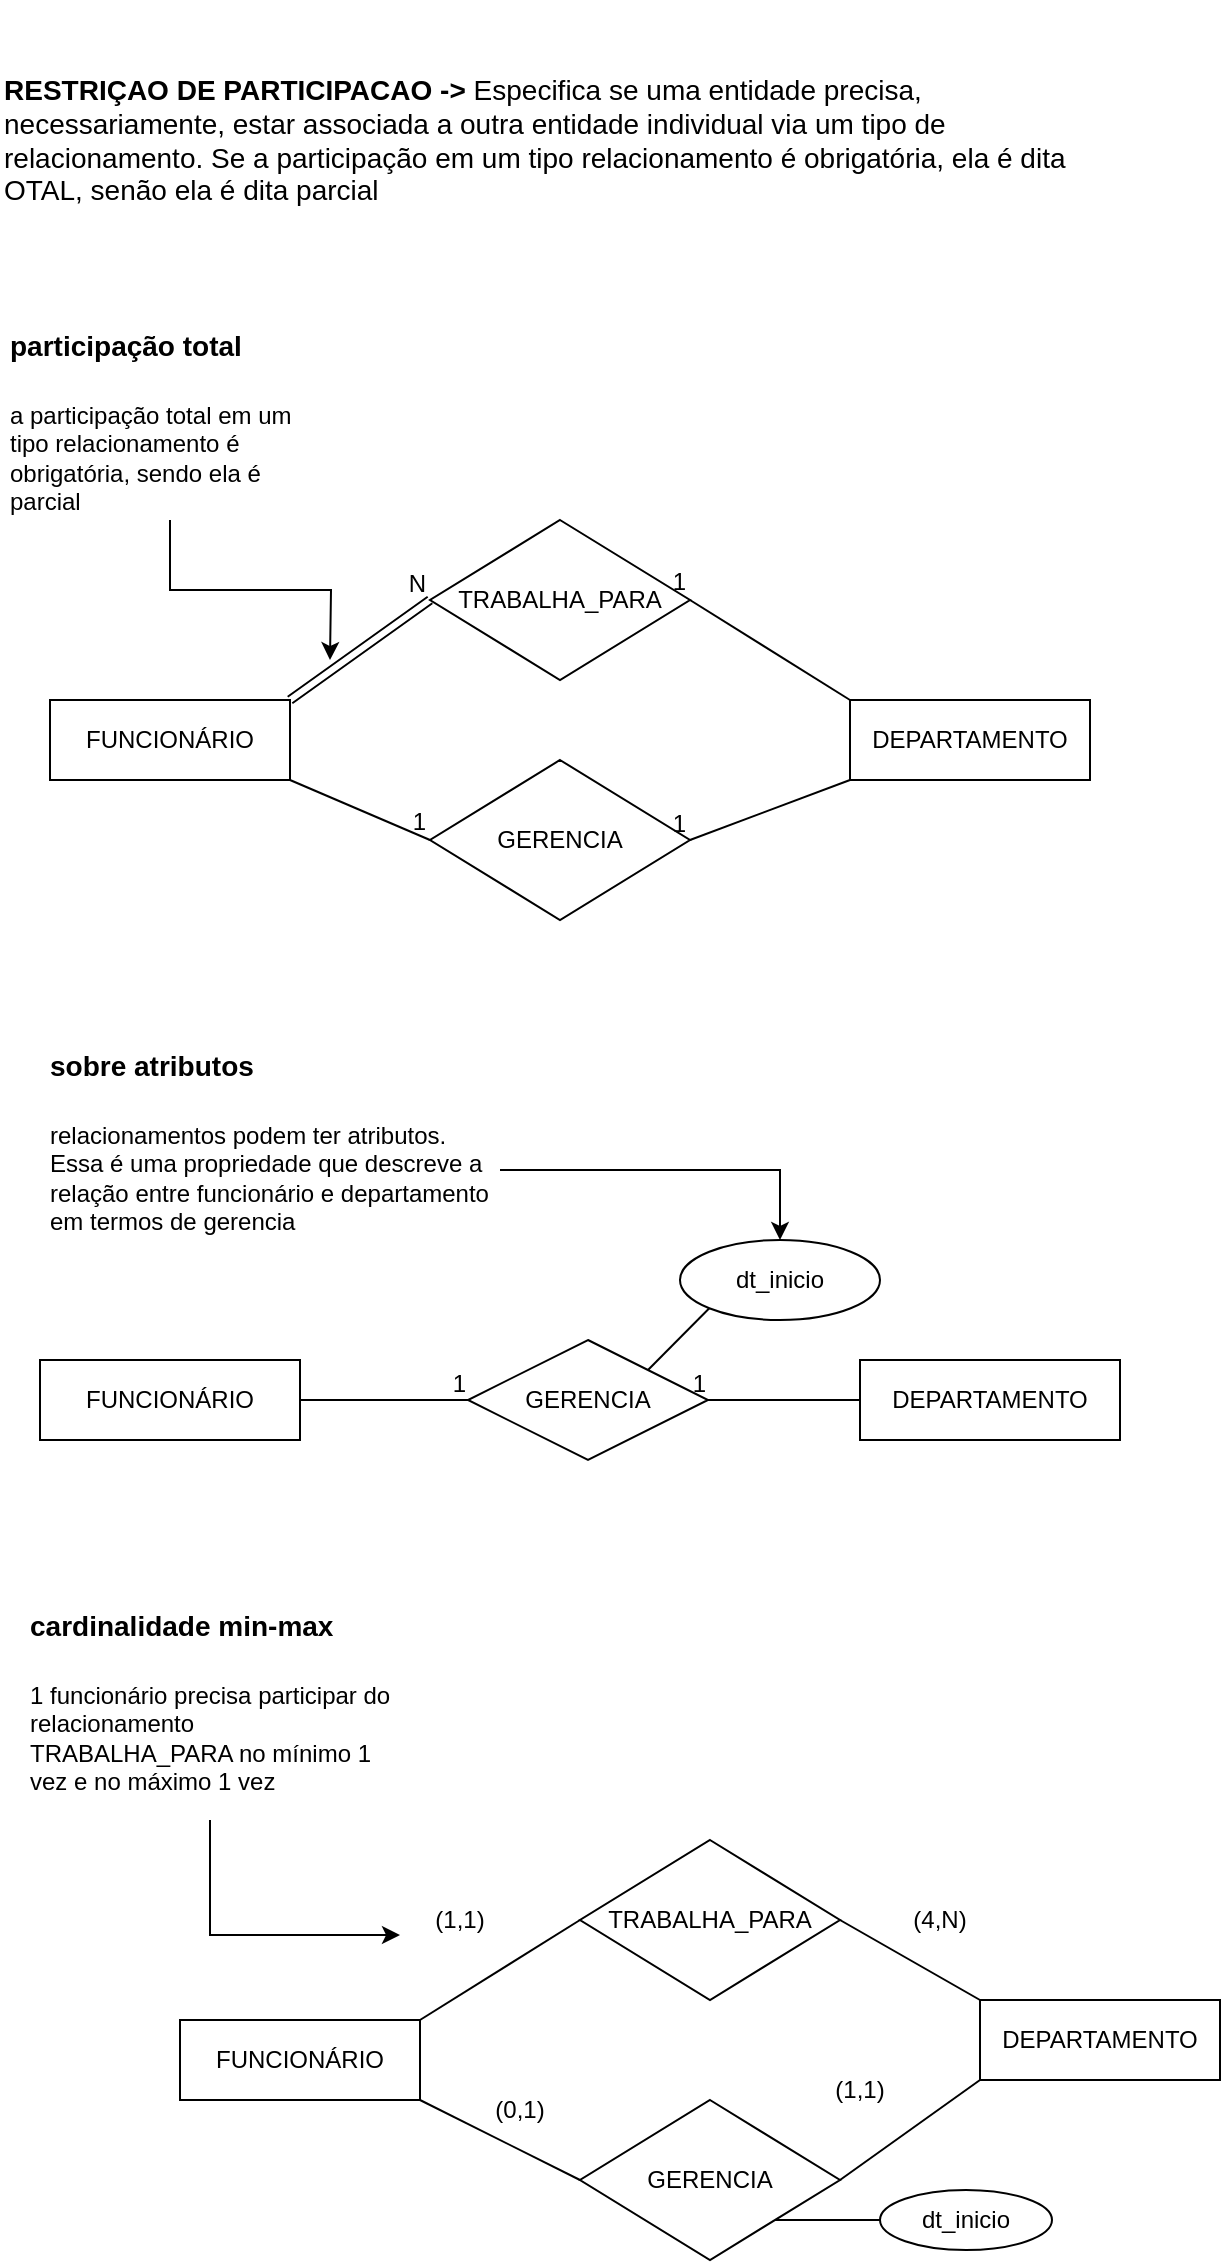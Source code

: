 <mxfile version="22.1.18" type="github">
  <diagram name="Página-1" id="S361ctk1xc5gOGIzKsC4">
    <mxGraphModel dx="652" dy="831" grid="1" gridSize="10" guides="1" tooltips="1" connect="1" arrows="1" fold="1" page="1" pageScale="1" pageWidth="827" pageHeight="1169" math="0" shadow="0">
      <root>
        <mxCell id="0" />
        <mxCell id="1" parent="0" />
        <mxCell id="zXnVgwnqRXo5oRFO_QH_-33" value="" style="group" vertex="1" connectable="0" parent="1">
          <mxGeometry x="120" y="150" width="545" height="310" as="geometry" />
        </mxCell>
        <mxCell id="zXnVgwnqRXo5oRFO_QH_-17" value="FUNCIONÁRIO" style="whiteSpace=wrap;html=1;align=center;" vertex="1" parent="zXnVgwnqRXo5oRFO_QH_-33">
          <mxGeometry x="25" y="200" width="120" height="40" as="geometry" />
        </mxCell>
        <mxCell id="zXnVgwnqRXo5oRFO_QH_-18" value="DEPARTAMENTO" style="whiteSpace=wrap;html=1;align=center;" vertex="1" parent="zXnVgwnqRXo5oRFO_QH_-33">
          <mxGeometry x="425" y="200" width="120" height="40" as="geometry" />
        </mxCell>
        <mxCell id="zXnVgwnqRXo5oRFO_QH_-19" value="TRABALHA_PARA" style="shape=rhombus;perimeter=rhombusPerimeter;whiteSpace=wrap;html=1;align=center;" vertex="1" parent="zXnVgwnqRXo5oRFO_QH_-33">
          <mxGeometry x="215" y="110" width="130" height="80" as="geometry" />
        </mxCell>
        <mxCell id="zXnVgwnqRXo5oRFO_QH_-20" value="GERENCIA" style="shape=rhombus;perimeter=rhombusPerimeter;whiteSpace=wrap;html=1;align=center;" vertex="1" parent="zXnVgwnqRXo5oRFO_QH_-33">
          <mxGeometry x="215" y="230" width="130" height="80" as="geometry" />
        </mxCell>
        <mxCell id="zXnVgwnqRXo5oRFO_QH_-23" value="" style="endArrow=none;html=1;rounded=0;entryX=1;entryY=0.5;entryDx=0;entryDy=0;exitX=0;exitY=0;exitDx=0;exitDy=0;" edge="1" parent="zXnVgwnqRXo5oRFO_QH_-33" source="zXnVgwnqRXo5oRFO_QH_-18" target="zXnVgwnqRXo5oRFO_QH_-19">
          <mxGeometry relative="1" as="geometry">
            <mxPoint x="245" y="170" as="sourcePoint" />
            <mxPoint x="405" y="170" as="targetPoint" />
          </mxGeometry>
        </mxCell>
        <mxCell id="zXnVgwnqRXo5oRFO_QH_-24" value="1" style="resizable=0;html=1;whiteSpace=wrap;align=right;verticalAlign=bottom;" connectable="0" vertex="1" parent="zXnVgwnqRXo5oRFO_QH_-23">
          <mxGeometry x="1" relative="1" as="geometry" />
        </mxCell>
        <mxCell id="zXnVgwnqRXo5oRFO_QH_-25" value="" style="endArrow=none;html=1;rounded=0;entryX=0;entryY=0.5;entryDx=0;entryDy=0;exitX=1;exitY=1;exitDx=0;exitDy=0;" edge="1" parent="zXnVgwnqRXo5oRFO_QH_-33" source="zXnVgwnqRXo5oRFO_QH_-17" target="zXnVgwnqRXo5oRFO_QH_-20">
          <mxGeometry relative="1" as="geometry">
            <mxPoint x="255" y="360" as="sourcePoint" />
            <mxPoint x="415" y="360" as="targetPoint" />
          </mxGeometry>
        </mxCell>
        <mxCell id="zXnVgwnqRXo5oRFO_QH_-26" value="1" style="resizable=0;html=1;whiteSpace=wrap;align=right;verticalAlign=bottom;" connectable="0" vertex="1" parent="zXnVgwnqRXo5oRFO_QH_-25">
          <mxGeometry x="1" relative="1" as="geometry" />
        </mxCell>
        <mxCell id="zXnVgwnqRXo5oRFO_QH_-27" value="" style="endArrow=none;html=1;rounded=0;entryX=1;entryY=0.5;entryDx=0;entryDy=0;exitX=0;exitY=1;exitDx=0;exitDy=0;" edge="1" parent="zXnVgwnqRXo5oRFO_QH_-33" source="zXnVgwnqRXo5oRFO_QH_-18" target="zXnVgwnqRXo5oRFO_QH_-20">
          <mxGeometry relative="1" as="geometry">
            <mxPoint x="255" y="360" as="sourcePoint" />
            <mxPoint x="415" y="360" as="targetPoint" />
          </mxGeometry>
        </mxCell>
        <mxCell id="zXnVgwnqRXo5oRFO_QH_-28" value="1" style="resizable=0;html=1;whiteSpace=wrap;align=right;verticalAlign=bottom;" connectable="0" vertex="1" parent="zXnVgwnqRXo5oRFO_QH_-27">
          <mxGeometry x="1" relative="1" as="geometry" />
        </mxCell>
        <mxCell id="zXnVgwnqRXo5oRFO_QH_-29" value="" style="shape=link;html=1;rounded=0;entryX=0;entryY=0.5;entryDx=0;entryDy=0;exitX=1;exitY=0;exitDx=0;exitDy=0;" edge="1" parent="zXnVgwnqRXo5oRFO_QH_-33" source="zXnVgwnqRXo5oRFO_QH_-17" target="zXnVgwnqRXo5oRFO_QH_-19">
          <mxGeometry relative="1" as="geometry">
            <mxPoint x="205" y="300" as="sourcePoint" />
            <mxPoint x="365" y="300" as="targetPoint" />
          </mxGeometry>
        </mxCell>
        <mxCell id="zXnVgwnqRXo5oRFO_QH_-30" value="N" style="resizable=0;html=1;whiteSpace=wrap;align=right;verticalAlign=bottom;" connectable="0" vertex="1" parent="zXnVgwnqRXo5oRFO_QH_-29">
          <mxGeometry x="1" relative="1" as="geometry" />
        </mxCell>
        <mxCell id="zXnVgwnqRXo5oRFO_QH_-32" style="edgeStyle=orthogonalEdgeStyle;rounded=0;orthogonalLoop=1;jettySize=auto;html=1;" edge="1" parent="zXnVgwnqRXo5oRFO_QH_-33" source="zXnVgwnqRXo5oRFO_QH_-31">
          <mxGeometry relative="1" as="geometry">
            <mxPoint x="165" y="180" as="targetPoint" />
          </mxGeometry>
        </mxCell>
        <mxCell id="zXnVgwnqRXo5oRFO_QH_-31" value="&lt;h1&gt;&lt;font style=&quot;font-size: 14px;&quot;&gt;participação total&lt;/font&gt;&lt;/h1&gt;&lt;p&gt;a participação total em um tipo relacionamento é obrigatória, sendo ela é parcial&lt;/p&gt;" style="text;html=1;strokeColor=none;fillColor=none;spacing=5;spacingTop=-20;whiteSpace=wrap;overflow=hidden;rounded=0;" vertex="1" parent="zXnVgwnqRXo5oRFO_QH_-33">
          <mxGeometry width="170" height="110" as="geometry" />
        </mxCell>
        <mxCell id="zXnVgwnqRXo5oRFO_QH_-46" style="edgeStyle=orthogonalEdgeStyle;rounded=0;orthogonalLoop=1;jettySize=auto;html=1;entryX=0.5;entryY=0;entryDx=0;entryDy=0;" edge="1" parent="1" source="zXnVgwnqRXo5oRFO_QH_-34" target="zXnVgwnqRXo5oRFO_QH_-45">
          <mxGeometry relative="1" as="geometry">
            <Array as="points">
              <mxPoint x="510" y="585" />
            </Array>
          </mxGeometry>
        </mxCell>
        <mxCell id="zXnVgwnqRXo5oRFO_QH_-34" value="&lt;h1&gt;&lt;font style=&quot;font-size: 14px;&quot;&gt;sobre atributos&lt;/font&gt;&lt;/h1&gt;&lt;p&gt;relacionamentos podem ter atributos. Essa é uma propriedade que descreve a relação entre funcionário e departamento em termos de gerencia&lt;/p&gt;" style="text;html=1;strokeColor=none;fillColor=none;spacing=5;spacingTop=-20;whiteSpace=wrap;overflow=hidden;rounded=0;" vertex="1" parent="1">
          <mxGeometry x="140" y="510" width="230" height="130" as="geometry" />
        </mxCell>
        <mxCell id="zXnVgwnqRXo5oRFO_QH_-35" value="FUNCIONÁRIO" style="whiteSpace=wrap;html=1;align=center;" vertex="1" parent="1">
          <mxGeometry x="140" y="680" width="130" height="40" as="geometry" />
        </mxCell>
        <mxCell id="zXnVgwnqRXo5oRFO_QH_-36" value="GERENCIA" style="shape=rhombus;perimeter=rhombusPerimeter;whiteSpace=wrap;html=1;align=center;" vertex="1" parent="1">
          <mxGeometry x="354" y="670" width="120" height="60" as="geometry" />
        </mxCell>
        <mxCell id="zXnVgwnqRXo5oRFO_QH_-37" value="DEPARTAMENTO" style="whiteSpace=wrap;html=1;align=center;" vertex="1" parent="1">
          <mxGeometry x="550" y="680" width="130" height="40" as="geometry" />
        </mxCell>
        <mxCell id="zXnVgwnqRXo5oRFO_QH_-38" value="" style="endArrow=none;html=1;rounded=0;entryX=0;entryY=0.5;entryDx=0;entryDy=0;exitX=1;exitY=0.5;exitDx=0;exitDy=0;" edge="1" parent="1" source="zXnVgwnqRXo5oRFO_QH_-35" target="zXnVgwnqRXo5oRFO_QH_-36">
          <mxGeometry relative="1" as="geometry">
            <mxPoint x="254" y="670" as="sourcePoint" />
            <mxPoint x="414" y="670" as="targetPoint" />
          </mxGeometry>
        </mxCell>
        <mxCell id="zXnVgwnqRXo5oRFO_QH_-39" value="1" style="resizable=0;html=1;whiteSpace=wrap;align=right;verticalAlign=bottom;" connectable="0" vertex="1" parent="zXnVgwnqRXo5oRFO_QH_-38">
          <mxGeometry x="1" relative="1" as="geometry" />
        </mxCell>
        <mxCell id="zXnVgwnqRXo5oRFO_QH_-42" value="" style="endArrow=none;html=1;rounded=0;entryX=1;entryY=0.5;entryDx=0;entryDy=0;exitX=0;exitY=0.5;exitDx=0;exitDy=0;" edge="1" parent="1" source="zXnVgwnqRXo5oRFO_QH_-37" target="zXnVgwnqRXo5oRFO_QH_-36">
          <mxGeometry relative="1" as="geometry">
            <mxPoint x="350" y="610" as="sourcePoint" />
            <mxPoint x="510" y="610" as="targetPoint" />
          </mxGeometry>
        </mxCell>
        <mxCell id="zXnVgwnqRXo5oRFO_QH_-43" value="1" style="resizable=0;html=1;whiteSpace=wrap;align=right;verticalAlign=bottom;" connectable="0" vertex="1" parent="zXnVgwnqRXo5oRFO_QH_-42">
          <mxGeometry x="1" relative="1" as="geometry" />
        </mxCell>
        <mxCell id="zXnVgwnqRXo5oRFO_QH_-44" value="" style="endArrow=none;html=1;rounded=0;exitX=1;exitY=0;exitDx=0;exitDy=0;entryX=0;entryY=1;entryDx=0;entryDy=0;" edge="1" parent="1" source="zXnVgwnqRXo5oRFO_QH_-36" target="zXnVgwnqRXo5oRFO_QH_-45">
          <mxGeometry relative="1" as="geometry">
            <mxPoint x="350" y="610" as="sourcePoint" />
            <mxPoint x="510" y="610" as="targetPoint" />
          </mxGeometry>
        </mxCell>
        <mxCell id="zXnVgwnqRXo5oRFO_QH_-45" value="dt_inicio" style="ellipse;whiteSpace=wrap;html=1;align=center;" vertex="1" parent="1">
          <mxGeometry x="460" y="620" width="100" height="40" as="geometry" />
        </mxCell>
        <mxCell id="zXnVgwnqRXo5oRFO_QH_-92" value="" style="group" vertex="1" connectable="0" parent="1">
          <mxGeometry x="130" y="790" width="600" height="340" as="geometry" />
        </mxCell>
        <mxCell id="zXnVgwnqRXo5oRFO_QH_-75" value="DEPARTAMENTO" style="whiteSpace=wrap;html=1;align=center;" vertex="1" parent="zXnVgwnqRXo5oRFO_QH_-92">
          <mxGeometry x="480" y="210" width="120" height="40" as="geometry" />
        </mxCell>
        <mxCell id="zXnVgwnqRXo5oRFO_QH_-91" value="" style="group" vertex="1" connectable="0" parent="zXnVgwnqRXo5oRFO_QH_-92">
          <mxGeometry width="516" height="340" as="geometry" />
        </mxCell>
        <mxCell id="zXnVgwnqRXo5oRFO_QH_-63" value="FUNCIONÁRIO" style="whiteSpace=wrap;html=1;align=center;" vertex="1" parent="zXnVgwnqRXo5oRFO_QH_-91">
          <mxGeometry x="80" y="220" width="120" height="40" as="geometry" />
        </mxCell>
        <mxCell id="zXnVgwnqRXo5oRFO_QH_-64" value="TRABALHA_PARA" style="shape=rhombus;perimeter=rhombusPerimeter;whiteSpace=wrap;html=1;align=center;" vertex="1" parent="zXnVgwnqRXo5oRFO_QH_-91">
          <mxGeometry x="280" y="130" width="130" height="80" as="geometry" />
        </mxCell>
        <mxCell id="zXnVgwnqRXo5oRFO_QH_-65" value="GERENCIA" style="shape=rhombus;perimeter=rhombusPerimeter;whiteSpace=wrap;html=1;align=center;" vertex="1" parent="zXnVgwnqRXo5oRFO_QH_-91">
          <mxGeometry x="280" y="260" width="130" height="80" as="geometry" />
        </mxCell>
        <mxCell id="zXnVgwnqRXo5oRFO_QH_-76" value="" style="endArrow=none;html=1;rounded=0;exitX=1;exitY=0;exitDx=0;exitDy=0;entryX=0;entryY=0.5;entryDx=0;entryDy=0;" edge="1" parent="zXnVgwnqRXo5oRFO_QH_-91" source="zXnVgwnqRXo5oRFO_QH_-63" target="zXnVgwnqRXo5oRFO_QH_-64">
          <mxGeometry relative="1" as="geometry">
            <mxPoint x="230" y="250" as="sourcePoint" />
            <mxPoint x="390" y="250" as="targetPoint" />
          </mxGeometry>
        </mxCell>
        <mxCell id="zXnVgwnqRXo5oRFO_QH_-77" value="" style="endArrow=none;html=1;rounded=0;exitX=1;exitY=1;exitDx=0;exitDy=0;entryX=0;entryY=0.5;entryDx=0;entryDy=0;" edge="1" parent="zXnVgwnqRXo5oRFO_QH_-91" source="zXnVgwnqRXo5oRFO_QH_-63" target="zXnVgwnqRXo5oRFO_QH_-65">
          <mxGeometry relative="1" as="geometry">
            <mxPoint x="230" y="250" as="sourcePoint" />
            <mxPoint x="390" y="250" as="targetPoint" />
          </mxGeometry>
        </mxCell>
        <mxCell id="zXnVgwnqRXo5oRFO_QH_-80" value="(1,1)" style="text;html=1;strokeColor=none;fillColor=none;align=center;verticalAlign=middle;whiteSpace=wrap;rounded=0;" vertex="1" parent="zXnVgwnqRXo5oRFO_QH_-91">
          <mxGeometry x="190" y="155" width="60" height="30" as="geometry" />
        </mxCell>
        <mxCell id="zXnVgwnqRXo5oRFO_QH_-82" value="(0,1)" style="text;html=1;strokeColor=none;fillColor=none;align=center;verticalAlign=middle;whiteSpace=wrap;rounded=0;" vertex="1" parent="zXnVgwnqRXo5oRFO_QH_-91">
          <mxGeometry x="220" y="250" width="60" height="30" as="geometry" />
        </mxCell>
        <mxCell id="zXnVgwnqRXo5oRFO_QH_-83" value="(4,N)" style="text;html=1;strokeColor=none;fillColor=none;align=center;verticalAlign=middle;whiteSpace=wrap;rounded=0;" vertex="1" parent="zXnVgwnqRXo5oRFO_QH_-91">
          <mxGeometry x="430" y="155" width="60" height="30" as="geometry" />
        </mxCell>
        <mxCell id="zXnVgwnqRXo5oRFO_QH_-84" value="(1,1)" style="text;html=1;strokeColor=none;fillColor=none;align=center;verticalAlign=middle;whiteSpace=wrap;rounded=0;" vertex="1" parent="zXnVgwnqRXo5oRFO_QH_-91">
          <mxGeometry x="390" y="240" width="60" height="30" as="geometry" />
        </mxCell>
        <mxCell id="zXnVgwnqRXo5oRFO_QH_-85" value="dt_inicio" style="ellipse;whiteSpace=wrap;html=1;align=center;" vertex="1" parent="zXnVgwnqRXo5oRFO_QH_-91">
          <mxGeometry x="430" y="305" width="86" height="30" as="geometry" />
        </mxCell>
        <mxCell id="zXnVgwnqRXo5oRFO_QH_-86" value="" style="endArrow=none;html=1;rounded=0;entryX=0;entryY=0.5;entryDx=0;entryDy=0;exitX=1;exitY=1;exitDx=0;exitDy=0;" edge="1" parent="zXnVgwnqRXo5oRFO_QH_-91" source="zXnVgwnqRXo5oRFO_QH_-65" target="zXnVgwnqRXo5oRFO_QH_-85">
          <mxGeometry relative="1" as="geometry">
            <mxPoint x="270" y="280" as="sourcePoint" />
            <mxPoint x="430" y="280" as="targetPoint" />
          </mxGeometry>
        </mxCell>
        <mxCell id="zXnVgwnqRXo5oRFO_QH_-90" style="edgeStyle=orthogonalEdgeStyle;rounded=0;orthogonalLoop=1;jettySize=auto;html=1;entryX=0;entryY=0.75;entryDx=0;entryDy=0;" edge="1" parent="zXnVgwnqRXo5oRFO_QH_-91" source="zXnVgwnqRXo5oRFO_QH_-88" target="zXnVgwnqRXo5oRFO_QH_-80">
          <mxGeometry relative="1" as="geometry" />
        </mxCell>
        <mxCell id="zXnVgwnqRXo5oRFO_QH_-88" value="&lt;h1&gt;&lt;font style=&quot;font-size: 14px;&quot;&gt;cardinalidade min-max&lt;/font&gt;&lt;/h1&gt;&lt;p&gt;1 funcionário precisa participar do relacionamento TRABALHA_PARA no mínimo 1 vez e no máximo 1 vez&lt;/p&gt;" style="text;html=1;strokeColor=none;fillColor=none;spacing=5;spacingTop=-20;whiteSpace=wrap;overflow=hidden;rounded=0;" vertex="1" parent="zXnVgwnqRXo5oRFO_QH_-91">
          <mxGeometry width="190" height="120" as="geometry" />
        </mxCell>
        <mxCell id="zXnVgwnqRXo5oRFO_QH_-78" value="" style="endArrow=none;html=1;rounded=0;exitX=1;exitY=0.5;exitDx=0;exitDy=0;entryX=0;entryY=0;entryDx=0;entryDy=0;" edge="1" parent="zXnVgwnqRXo5oRFO_QH_-92" source="zXnVgwnqRXo5oRFO_QH_-64" target="zXnVgwnqRXo5oRFO_QH_-75">
          <mxGeometry relative="1" as="geometry">
            <mxPoint x="290" y="1000" as="sourcePoint" />
            <mxPoint x="450" y="1000" as="targetPoint" />
          </mxGeometry>
        </mxCell>
        <mxCell id="zXnVgwnqRXo5oRFO_QH_-79" value="" style="endArrow=none;html=1;rounded=0;entryX=1;entryY=0.5;entryDx=0;entryDy=0;exitX=0;exitY=1;exitDx=0;exitDy=0;" edge="1" parent="zXnVgwnqRXo5oRFO_QH_-92" source="zXnVgwnqRXo5oRFO_QH_-75" target="zXnVgwnqRXo5oRFO_QH_-65">
          <mxGeometry relative="1" as="geometry">
            <mxPoint x="290" y="1000" as="sourcePoint" />
            <mxPoint x="450" y="1000" as="targetPoint" />
          </mxGeometry>
        </mxCell>
        <mxCell id="zXnVgwnqRXo5oRFO_QH_-94" value="&lt;font style=&quot;font-size: 14px;&quot;&gt;&lt;b&gt;RESTRIÇAO DE PARTICIPACAO -&amp;gt; &lt;/b&gt;Especifica se uma entidade precisa, necessariamente, estar associada a outra entidade individual via um tipo de relacionamento. Se a participação em um tipo relacionamento é obrigatória, ela é dita OTAL, senão ela é dita parcial&lt;/font&gt;" style="text;html=1;strokeColor=none;fillColor=none;align=left;verticalAlign=middle;whiteSpace=wrap;rounded=0;" vertex="1" parent="1">
          <mxGeometry x="120" width="540" height="140" as="geometry" />
        </mxCell>
      </root>
    </mxGraphModel>
  </diagram>
</mxfile>
